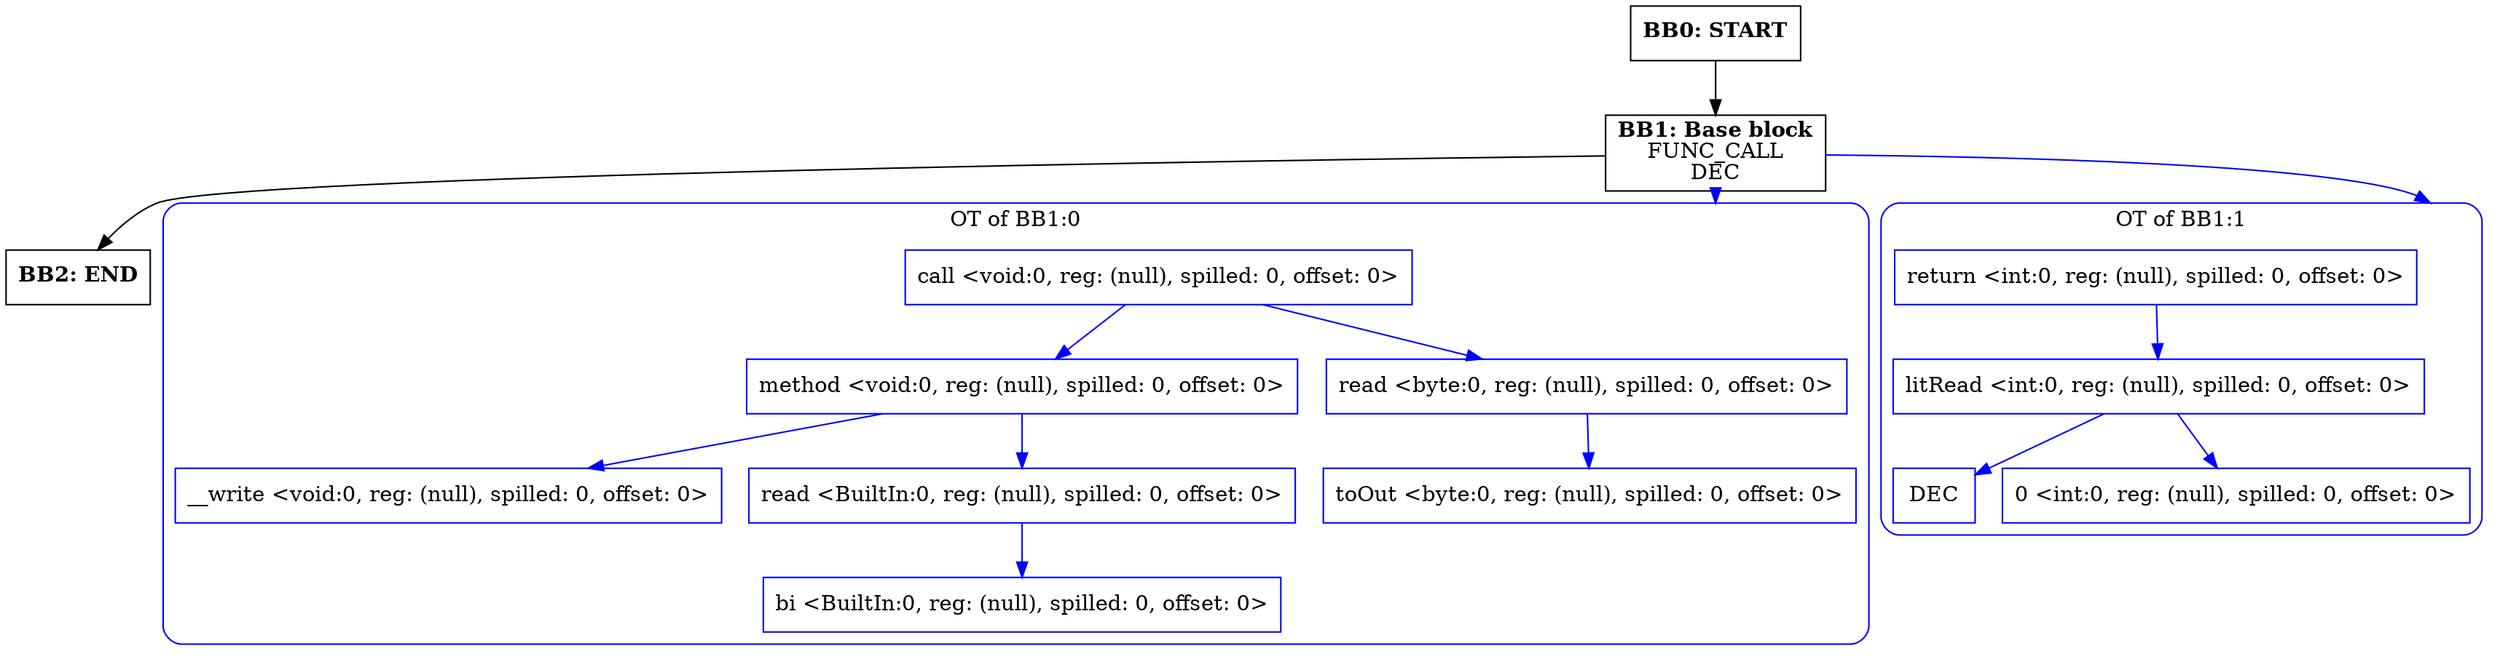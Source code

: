 digraph CFG {
    compound=true;
    graph [splines=true];
    node [shape=rectangle];

    BB2 [label=<<B>BB2: END</B><BR ALIGN="CENTER"/>>];
    BB1 [label=<<B>BB1: Base block</B><BR ALIGN="CENTER"/>FUNC_CALL<BR ALIGN="CENTER"/>DEC<BR ALIGN="CENTER"/>>];
    subgraph cluster_instruction0 {
        label = "OT of BB1:0";
        style=rounded;
        color=blue;
        entry0 [shape=point, style=invis];
        node0 [label="call <void:0, reg: (null), spilled: 0, offset: 0>", color=blue];
        node1 [label="method <void:0, reg: (null), spilled: 0, offset: 0>", color=blue];
        node2 [label="__write <void:0, reg: (null), spilled: 0, offset: 0>", color=blue];
        node1 -> node2[color=blue];
        node3 [label="read <BuiltIn:0, reg: (null), spilled: 0, offset: 0>", color=blue];
        node4 [label="bi <BuiltIn:0, reg: (null), spilled: 0, offset: 0>", color=blue];
        node3 -> node4[color=blue];
        node1 -> node3[color=blue];
        node0 -> node1[color=blue];
        node5 [label="read <byte:0, reg: (null), spilled: 0, offset: 0>", color=blue];
        node6 [label="toOut <byte:0, reg: (null), spilled: 0, offset: 0>", color=blue];
        node5 -> node6[color=blue];
        node0 -> node5[color=blue];
    }
    BB1 -> entry0 [lhead=cluster_instruction0, color=blue];
    subgraph cluster_instruction1 {
        label = "OT of BB1:1";
        style=rounded;
        color=blue;
        entry1 [shape=point, style=invis];
        node7 [label="return <int:0, reg: (null), spilled: 0, offset: 0>", color=blue];
        node8 [label="litRead <int:0, reg: (null), spilled: 0, offset: 0>", color=blue];
        node9 [label="DEC", color=blue];
        node8 -> node9[color=blue];
        node10 [label="0 <int:0, reg: (null), spilled: 0, offset: 0>", color=blue];
        node8 -> node10[color=blue];
        node7 -> node8[color=blue];
    }
    BB1 -> entry1 [lhead=cluster_instruction1, color=blue];
    BB0 [label=<<B>BB0: START</B><BR ALIGN="CENTER"/>>];

    BB1 -> BB2;
    BB0 -> BB1;
}
